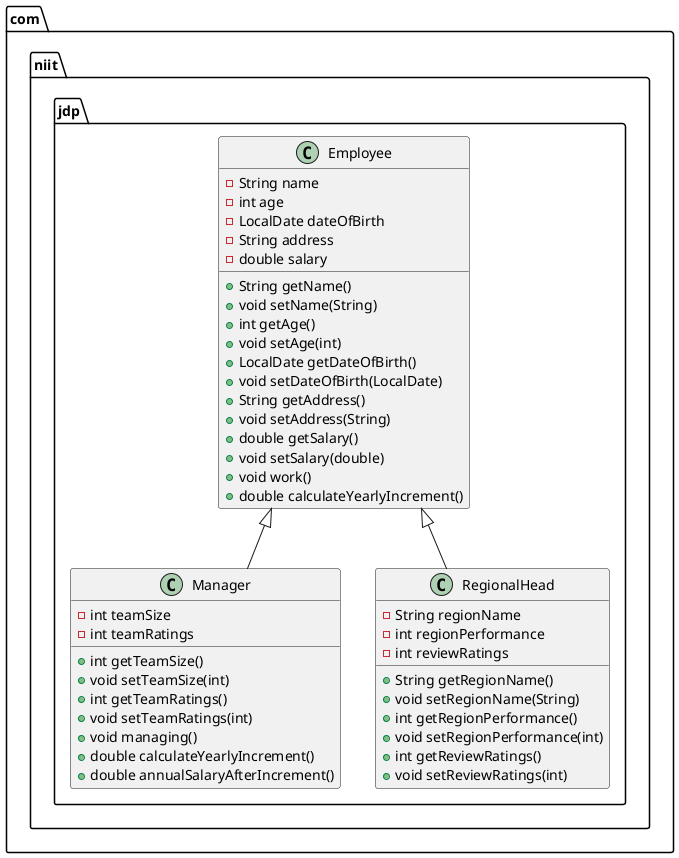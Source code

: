 @startuml
class com.niit.jdp.Manager {
- int teamSize
- int teamRatings
+ int getTeamSize()
+ void setTeamSize(int)
+ int getTeamRatings()
+ void setTeamRatings(int)
+ void managing()
+ double calculateYearlyIncrement()
+ double annualSalaryAfterIncrement()
}
class com.niit.jdp.Employee {
- String name
- int age
- LocalDate dateOfBirth
- String address
- double salary
+ String getName()
+ void setName(String)
+ int getAge()
+ void setAge(int)
+ LocalDate getDateOfBirth()
+ void setDateOfBirth(LocalDate)
+ String getAddress()
+ void setAddress(String)
+ double getSalary()
+ void setSalary(double)
+ void work()
+ double calculateYearlyIncrement()
}
class com.niit.jdp.RegionalHead {
- String regionName
- int regionPerformance
- int reviewRatings
+ String getRegionName()
+ void setRegionName(String)
+ int getRegionPerformance()
+ void setRegionPerformance(int)
+ int getReviewRatings()
+ void setReviewRatings(int)
}


com.niit.jdp.Employee <|-- com.niit.jdp.Manager
com.niit.jdp.Employee <|-- com.niit.jdp.RegionalHead
@enduml